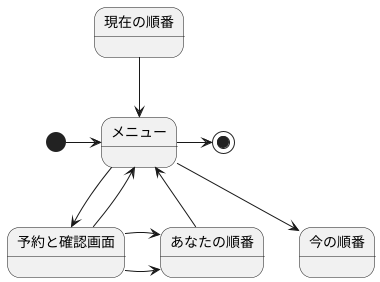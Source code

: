 @startuml 診察予約システム
[*] -right-> メニュー
メニュー --> 予約と確認画面
予約と確認画面 --> メニュー
予約と確認画面 --right--> あなたの順番
予約と確認画面 --right--> あなたの順番
あなたの順番 -down-> メニュー
メニュー -down-> 今の順番
現在の順番 -down-> メニュー
メニュー -right->[*]
@enduml